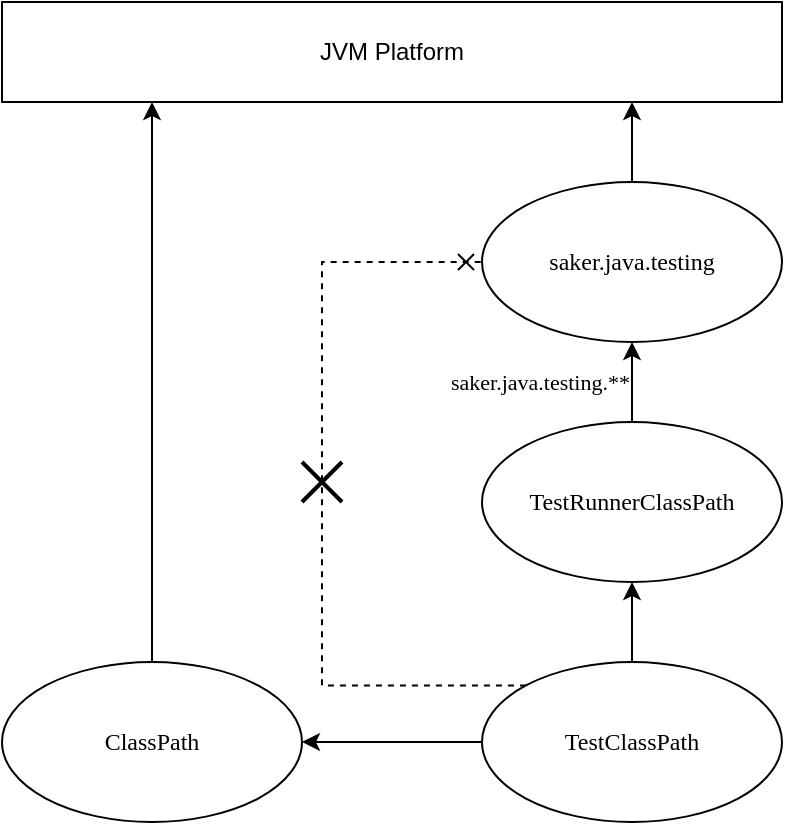 <mxfile version="12.4.2" pages="1"><diagram id="jsEZfCayvtedn-k-zuNo" name="Page-1"><mxGraphModel dx="347" dy="211" grid="1" gridSize="10" guides="1" tooltips="1" connect="1" arrows="1" fold="1" page="1" pageScale="1" pageWidth="827" pageHeight="1169" math="0" shadow="0"><root><mxCell id="0"/><mxCell id="1" parent="0"/><mxCell id="YDbnCIw16Wtf6oWEehst-1" value="JVM Platform" style="rounded=0;whiteSpace=wrap;html=1;labelBackgroundColor=none;fontColor=#000000;fillColor=#FFFFFF;gradientColor=none;" vertex="1" parent="1"><mxGeometry x="20" y="20" width="390" height="50" as="geometry"/></mxCell><mxCell id="YDbnCIw16Wtf6oWEehst-21" style="edgeStyle=orthogonalEdgeStyle;rounded=0;orthogonalLoop=1;jettySize=auto;html=1;exitX=0.5;exitY=0;exitDx=0;exitDy=0;labelBackgroundColor=none;fontColor=#000000;fontFamily=Consolas;" edge="1" parent="1" source="YDbnCIw16Wtf6oWEehst-7"><mxGeometry relative="1" as="geometry"><mxPoint x="95" y="70" as="targetPoint"/><Array as="points"><mxPoint x="95" y="70"/></Array></mxGeometry></mxCell><mxCell id="YDbnCIw16Wtf6oWEehst-7" value="ClassPath" style="ellipse;whiteSpace=wrap;html=1;fontFamily=Consolas;labelBackgroundColor=none;fontColor=#000000;fillColor=#FFFFFF;" vertex="1" parent="1"><mxGeometry x="20" y="350" width="150" height="80" as="geometry"/></mxCell><mxCell id="YDbnCIw16Wtf6oWEehst-18" value="" style="edgeStyle=orthogonalEdgeStyle;rounded=0;orthogonalLoop=1;jettySize=auto;html=1;entryX=0.5;entryY=1;entryDx=0;entryDy=0;align=left;labelPosition=right;verticalLabelPosition=middle;verticalAlign=middle;fontFamily=Consolas;labelBackgroundColor=none;fontColor=#000000;" edge="1" parent="1" source="YDbnCIw16Wtf6oWEehst-8" target="YDbnCIw16Wtf6oWEehst-9"><mxGeometry relative="1" as="geometry"/></mxCell><mxCell id="YDbnCIw16Wtf6oWEehst-19" value="" style="edgeStyle=orthogonalEdgeStyle;rounded=0;orthogonalLoop=1;jettySize=auto;html=1;verticalAlign=bottom;fontFamily=Consolas;labelBackgroundColor=none;fontColor=#000000;" edge="1" parent="1" source="YDbnCIw16Wtf6oWEehst-8" target="YDbnCIw16Wtf6oWEehst-7"><mxGeometry relative="1" as="geometry"/></mxCell><mxCell id="YDbnCIw16Wtf6oWEehst-26" style="edgeStyle=orthogonalEdgeStyle;rounded=0;orthogonalLoop=1;jettySize=auto;html=1;exitX=0;exitY=0;exitDx=0;exitDy=0;entryX=0;entryY=0.5;entryDx=0;entryDy=0;labelBackgroundColor=none;strokeColor=#000000;fontFamily=Lucida Console;fontColor=#000000;align=right;dashed=1;endArrow=cross;endFill=0;targetPerimeterSpacing=0;endSize=6;" edge="1" parent="1" source="YDbnCIw16Wtf6oWEehst-8" target="YDbnCIw16Wtf6oWEehst-10"><mxGeometry relative="1" as="geometry"><Array as="points"><mxPoint x="180" y="362"/><mxPoint x="180" y="150"/></Array></mxGeometry></mxCell><mxCell id="YDbnCIw16Wtf6oWEehst-8" value="TestClassPath" style="ellipse;whiteSpace=wrap;html=1;fontFamily=Consolas;labelBackgroundColor=none;fontColor=#000000;fillColor=#FFFFFF;" vertex="1" parent="1"><mxGeometry x="260" y="350" width="150" height="80" as="geometry"/></mxCell><mxCell id="YDbnCIw16Wtf6oWEehst-17" value="saker.java.testing.**" style="edgeStyle=orthogonalEdgeStyle;rounded=0;orthogonalLoop=1;jettySize=auto;html=1;exitX=0.5;exitY=0;exitDx=0;exitDy=0;entryX=0.5;entryY=1;entryDx=0;entryDy=0;align=right;labelPosition=right;verticalLabelPosition=middle;verticalAlign=middle;fontFamily=Consolas;spacingLeft=6;labelBackgroundColor=none;fontColor=#000000;" edge="1" parent="1" source="YDbnCIw16Wtf6oWEehst-9" target="YDbnCIw16Wtf6oWEehst-10"><mxGeometry relative="1" as="geometry"/></mxCell><mxCell id="YDbnCIw16Wtf6oWEehst-9" value="TestRunnerClassPath" style="ellipse;whiteSpace=wrap;html=1;fontFamily=Consolas;labelBackgroundColor=none;fontColor=#000000;fillColor=#FFFFFF;" vertex="1" parent="1"><mxGeometry x="260" y="230" width="150" height="80" as="geometry"/></mxCell><mxCell id="YDbnCIw16Wtf6oWEehst-22" style="edgeStyle=orthogonalEdgeStyle;rounded=0;orthogonalLoop=1;jettySize=auto;html=1;exitX=0.5;exitY=0;exitDx=0;exitDy=0;labelBackgroundColor=none;fontColor=#000000;fontFamily=Consolas;" edge="1" parent="1" source="YDbnCIw16Wtf6oWEehst-10"><mxGeometry relative="1" as="geometry"><mxPoint x="335" y="70" as="targetPoint"/><Array as="points"><mxPoint x="335" y="70"/></Array></mxGeometry></mxCell><mxCell id="YDbnCIw16Wtf6oWEehst-10" value="saker.java.testing" style="ellipse;whiteSpace=wrap;html=1;fontFamily=Consolas;labelBackgroundColor=none;fontColor=#000000;fillColor=#FFFFFF;" vertex="1" parent="1"><mxGeometry x="260" y="110" width="150" height="80" as="geometry"/></mxCell><mxCell id="YDbnCIw16Wtf6oWEehst-27" value="" style="endArrow=none;html=1;labelBackgroundColor=none;strokeColor=#000000;fontFamily=Lucida Console;fontColor=#000000;align=right;strokeWidth=2;" edge="1" parent="1"><mxGeometry width="50" height="50" relative="1" as="geometry"><mxPoint x="170" y="270" as="sourcePoint"/><mxPoint x="190" y="250" as="targetPoint"/></mxGeometry></mxCell><mxCell id="YDbnCIw16Wtf6oWEehst-29" value="" style="endArrow=none;html=1;labelBackgroundColor=none;strokeColor=#000000;fontFamily=Lucida Console;fontColor=#000000;align=right;strokeWidth=2;" edge="1" parent="1"><mxGeometry width="50" height="50" relative="1" as="geometry"><mxPoint x="190" y="270" as="sourcePoint"/><mxPoint x="170" y="250" as="targetPoint"/></mxGeometry></mxCell></root></mxGraphModel></diagram></mxfile>